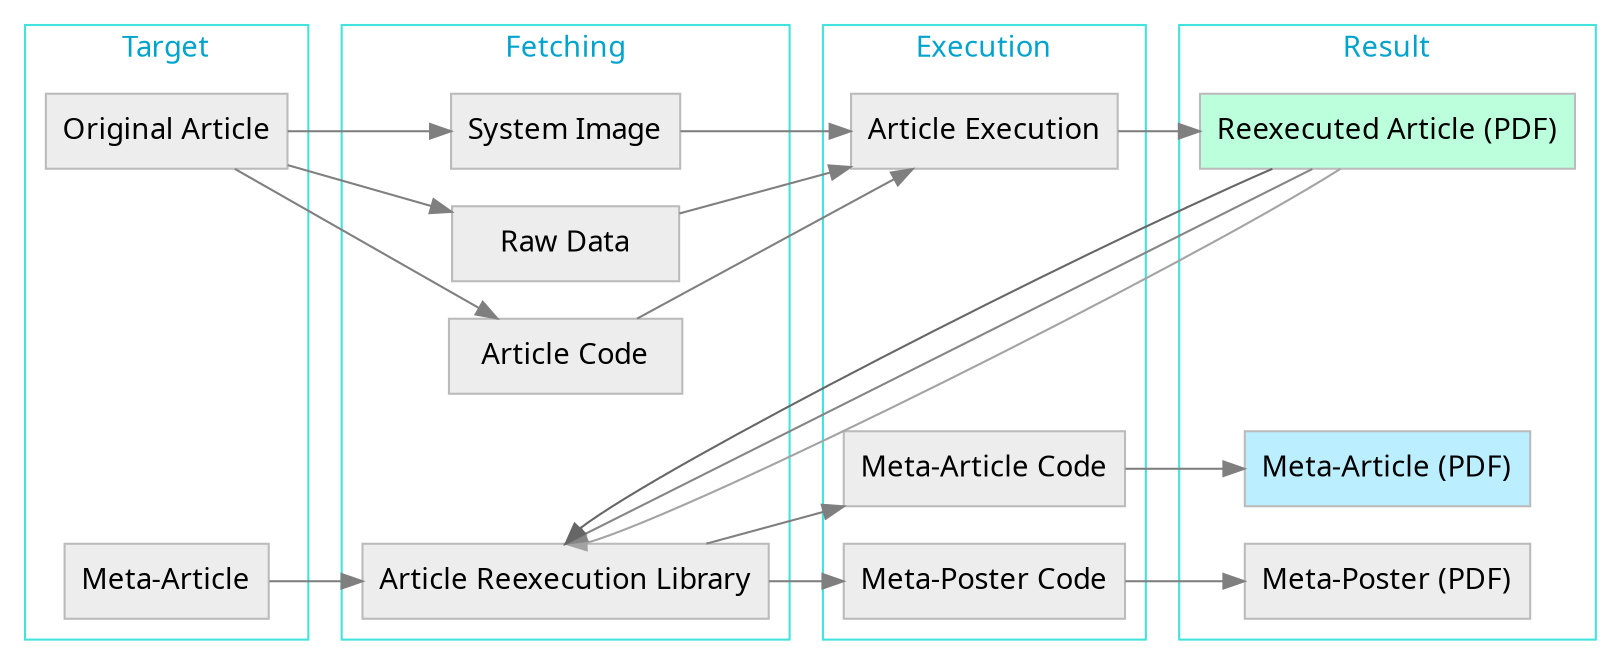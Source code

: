 digraph graphname {
    size="14,8";
    graph [fontname = "sans", margin=0, splines=line];
    rankdir="LR";
    node [fontname = "sans", style=filled];
    edge [fontname = "sans", color=gray50];
    subgraph cluster0 {
        margin=10;
        label = "Target";
        fontcolor = "#00a3cc";
        color = "#42e3dc";

        oa[label="Original Article", shape=box, color="#BBBBBB", fillcolor=grey93];
        blank00[style=invis];
        blank01[style=invis];
        blank02[style=invis];
        ma[label="Meta-Article", shape=box, color="#BBBBBB", fillcolor=grey93];
        }
        //{rank=same; opf_; Con}

    oa -> si;
    blank00 -> rd [style=invis];
    blank01 -> ac [style=invis];
    blank02 -> blank10 [style=invis];
    oa -> rd [constraint=false];
    oa -> ac [constraint=false];
    ma -> ras;

    subgraph cluster1 {
        margin=10;
        label = "Fetching";
        fontcolor = "#00a3cc";
        color = "#42e3dc";

        si[label="System Image", shape=box, color="#BBBBBB", fillcolor=grey93];
        rd[label="    Raw Data    ", shape=box, color="#BBBBBB", fillcolor=grey93];
        ac[label="  Article Code  ", shape=box, color="#BBBBBB", fillcolor=grey93];
        blank10[style=invis];
        ras[label="Article Reexecution Library", shape=box, color="#BBBBBB", fillcolor=grey93];
        }

    si -> ae [weight=9];
    rd -> blank21 [style=invis];
    ac -> mac [style=invis];
    ras -> mpc;
    ac -> blank22[style=invis];
    rd -> ae [constraint=false];
    ac -> ae [constraint=false];
    ras -> mac [constraint=false];

    subgraph cluster2 {
        margin=10;
        label = "Execution";
        fontcolor = "#00a3cc";
        color = "#42e3dc";

        ae[label="Article Execution", shape=box, color="#BBBBBB", fillcolor=grey93];
        blank21[style=invis];
        blank22[style=invis];
        mac[label="Meta-Article Code", shape=box, color="#BBBBBB", fillcolor=grey93];
        mpc[label="Meta-Poster Code", shape=box, color="#BBBBBB", fillcolor=grey93];
        }

    ae -> ra;
    blank21 -> blank30 [style=invis];
    blank22 -> blank31 [style=invis];
    mac -> map [constraint=false];
    mpc -> mpp;

    subgraph cluster3 {
        margin=10;
        label = "Result";
        fontcolor = "#00a3cc";
        color = "#42e3dc";

        ra[label="Reexecuted Article (PDF)", shape=box, color="#BBBBBB", fillcolor="#bbffdd"];
        blank30[style=invis];
        blank31[style=invis];
        map[label="Meta-Article (PDF)", shape=box, color="#BBBBBB", fillcolor="#bbeeff"];
        mpp[label="Meta-Poster (PDF)", shape=box, color="#BBBBBB", fillcolor=grey93];
        }
    ra -> ras:n [constraint=false, color=grey64];
    ra -> ras:n [constraint=false, color=grey52];
    ra -> ras:n [constraint=false, color=grey40];

}
